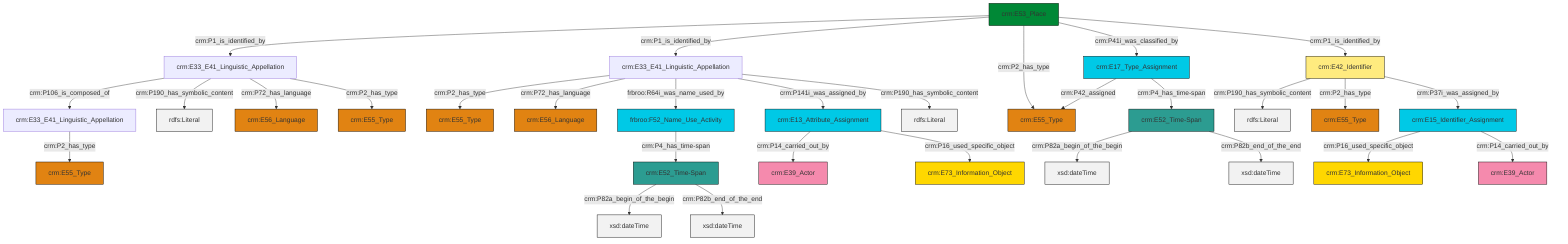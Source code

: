 graph TD
classDef Literal fill:#f2f2f2,stroke:#000000;
classDef CRM_Entity fill:#FFFFFF,stroke:#000000;
classDef Temporal_Entity fill:#00C9E6, stroke:#000000;
classDef Type fill:#E18312, stroke:#000000;
classDef Time-Span fill:#2C9C91, stroke:#000000;
classDef Appellation fill:#FFEB7F, stroke:#000000;
classDef Place fill:#008836, stroke:#000000;
classDef Persistent_Item fill:#B266B2, stroke:#000000;
classDef Conceptual_Object fill:#FFD700, stroke:#000000;
classDef Physical_Thing fill:#D2B48C, stroke:#000000;
classDef Actor fill:#f58aad, stroke:#000000;
classDef PC_Classes fill:#4ce600, stroke:#000000;
classDef Multi fill:#cccccc,stroke:#000000;

0["crm:E33_E41_Linguistic_Appellation"]:::Default -->|crm:P2_has_type| 1["crm:E55_Type"]:::Type
0["crm:E33_E41_Linguistic_Appellation"]:::Default -->|crm:P72_has_language| 4["crm:E56_Language"]:::Type
5["crm:E42_Identifier"]:::Appellation -->|crm:P190_has_symbolic_content| 6[rdfs:Literal]:::Literal
5["crm:E42_Identifier"]:::Appellation -->|crm:P2_has_type| 2["crm:E55_Type"]:::Type
0["crm:E33_E41_Linguistic_Appellation"]:::Default -->|frbroo:R64i_was_name_used_by| 13["frbroo:F52_Name_Use_Activity"]:::Temporal_Entity
11["crm:E15_Identifier_Assignment"]:::Temporal_Entity -->|crm:P16_used_specific_object| 14["crm:E73_Information_Object"]:::Conceptual_Object
15["crm:E53_Place"]:::Place -->|crm:P1_is_identified_by| 16["crm:E33_E41_Linguistic_Appellation"]:::Default
15["crm:E53_Place"]:::Place -->|crm:P1_is_identified_by| 0["crm:E33_E41_Linguistic_Appellation"]:::Default
20["crm:E17_Type_Assignment"]:::Temporal_Entity -->|crm:P42_assigned| 21["crm:E55_Type"]:::Type
16["crm:E33_E41_Linguistic_Appellation"]:::Default -->|crm:P106_is_composed_of| 23["crm:E33_E41_Linguistic_Appellation"]:::Default
16["crm:E33_E41_Linguistic_Appellation"]:::Default -->|crm:P190_has_symbolic_content| 24[rdfs:Literal]:::Literal
25["crm:E13_Attribute_Assignment"]:::Temporal_Entity -->|crm:P14_carried_out_by| 26["crm:E39_Actor"]:::Actor
30["crm:E52_Time-Span"]:::Time-Span -->|crm:P82a_begin_of_the_begin| 31[xsd:dateTime]:::Literal
15["crm:E53_Place"]:::Place -->|crm:P2_has_type| 21["crm:E55_Type"]:::Type
5["crm:E42_Identifier"]:::Appellation -->|crm:P37i_was_assigned_by| 11["crm:E15_Identifier_Assignment"]:::Temporal_Entity
13["frbroo:F52_Name_Use_Activity"]:::Temporal_Entity -->|crm:P4_has_time-span| 39["crm:E52_Time-Span"]:::Time-Span
23["crm:E33_E41_Linguistic_Appellation"]:::Default -->|crm:P2_has_type| 9["crm:E55_Type"]:::Type
25["crm:E13_Attribute_Assignment"]:::Temporal_Entity -->|crm:P16_used_specific_object| 18["crm:E73_Information_Object"]:::Conceptual_Object
15["crm:E53_Place"]:::Place -->|crm:P41i_was_classified_by| 20["crm:E17_Type_Assignment"]:::Temporal_Entity
39["crm:E52_Time-Span"]:::Time-Span -->|crm:P82a_begin_of_the_begin| 42[xsd:dateTime]:::Literal
0["crm:E33_E41_Linguistic_Appellation"]:::Default -->|crm:P141i_was_assigned_by| 25["crm:E13_Attribute_Assignment"]:::Temporal_Entity
16["crm:E33_E41_Linguistic_Appellation"]:::Default -->|crm:P72_has_language| 28["crm:E56_Language"]:::Type
16["crm:E33_E41_Linguistic_Appellation"]:::Default -->|crm:P2_has_type| 32["crm:E55_Type"]:::Type
30["crm:E52_Time-Span"]:::Time-Span -->|crm:P82b_end_of_the_end| 45[xsd:dateTime]:::Literal
20["crm:E17_Type_Assignment"]:::Temporal_Entity -->|crm:P4_has_time-span| 30["crm:E52_Time-Span"]:::Time-Span
11["crm:E15_Identifier_Assignment"]:::Temporal_Entity -->|crm:P14_carried_out_by| 46["crm:E39_Actor"]:::Actor
0["crm:E33_E41_Linguistic_Appellation"]:::Default -->|crm:P190_has_symbolic_content| 51[rdfs:Literal]:::Literal
15["crm:E53_Place"]:::Place -->|crm:P1_is_identified_by| 5["crm:E42_Identifier"]:::Appellation
39["crm:E52_Time-Span"]:::Time-Span -->|crm:P82b_end_of_the_end| 52[xsd:dateTime]:::Literal
